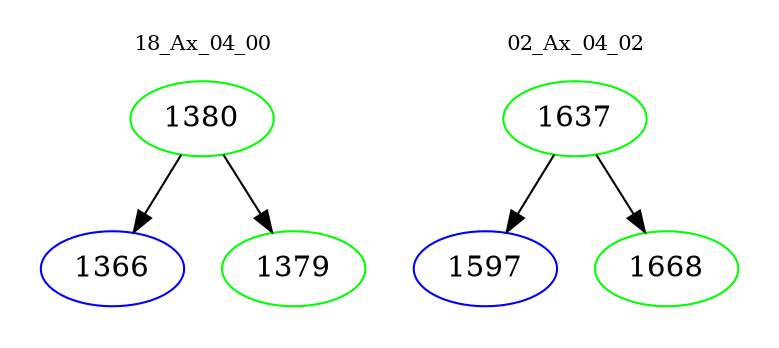digraph{
subgraph cluster_0 {
color = white
label = "18_Ax_04_00";
fontsize=10;
T0_1380 [label="1380", color="green"]
T0_1380 -> T0_1366 [color="black"]
T0_1366 [label="1366", color="blue"]
T0_1380 -> T0_1379 [color="black"]
T0_1379 [label="1379", color="green"]
}
subgraph cluster_1 {
color = white
label = "02_Ax_04_02";
fontsize=10;
T1_1637 [label="1637", color="green"]
T1_1637 -> T1_1597 [color="black"]
T1_1597 [label="1597", color="blue"]
T1_1637 -> T1_1668 [color="black"]
T1_1668 [label="1668", color="green"]
}
}
